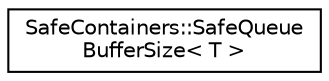 digraph "Graphical Class Hierarchy"
{
 // INTERACTIVE_SVG=YES
 // LATEX_PDF_SIZE
  edge [fontname="Helvetica",fontsize="10",labelfontname="Helvetica",labelfontsize="10"];
  node [fontname="Helvetica",fontsize="10",shape=record];
  rankdir="LR";
  Node0 [label="SafeContainers::SafeQueue\lBufferSize\< T \>",height=0.2,width=0.4,color="black", fillcolor="white", style="filled",URL="$df/d54/classSafeContainers_1_1SafeQueueBufferSize.html",tooltip="SafeQueueBufferSize."];
}
